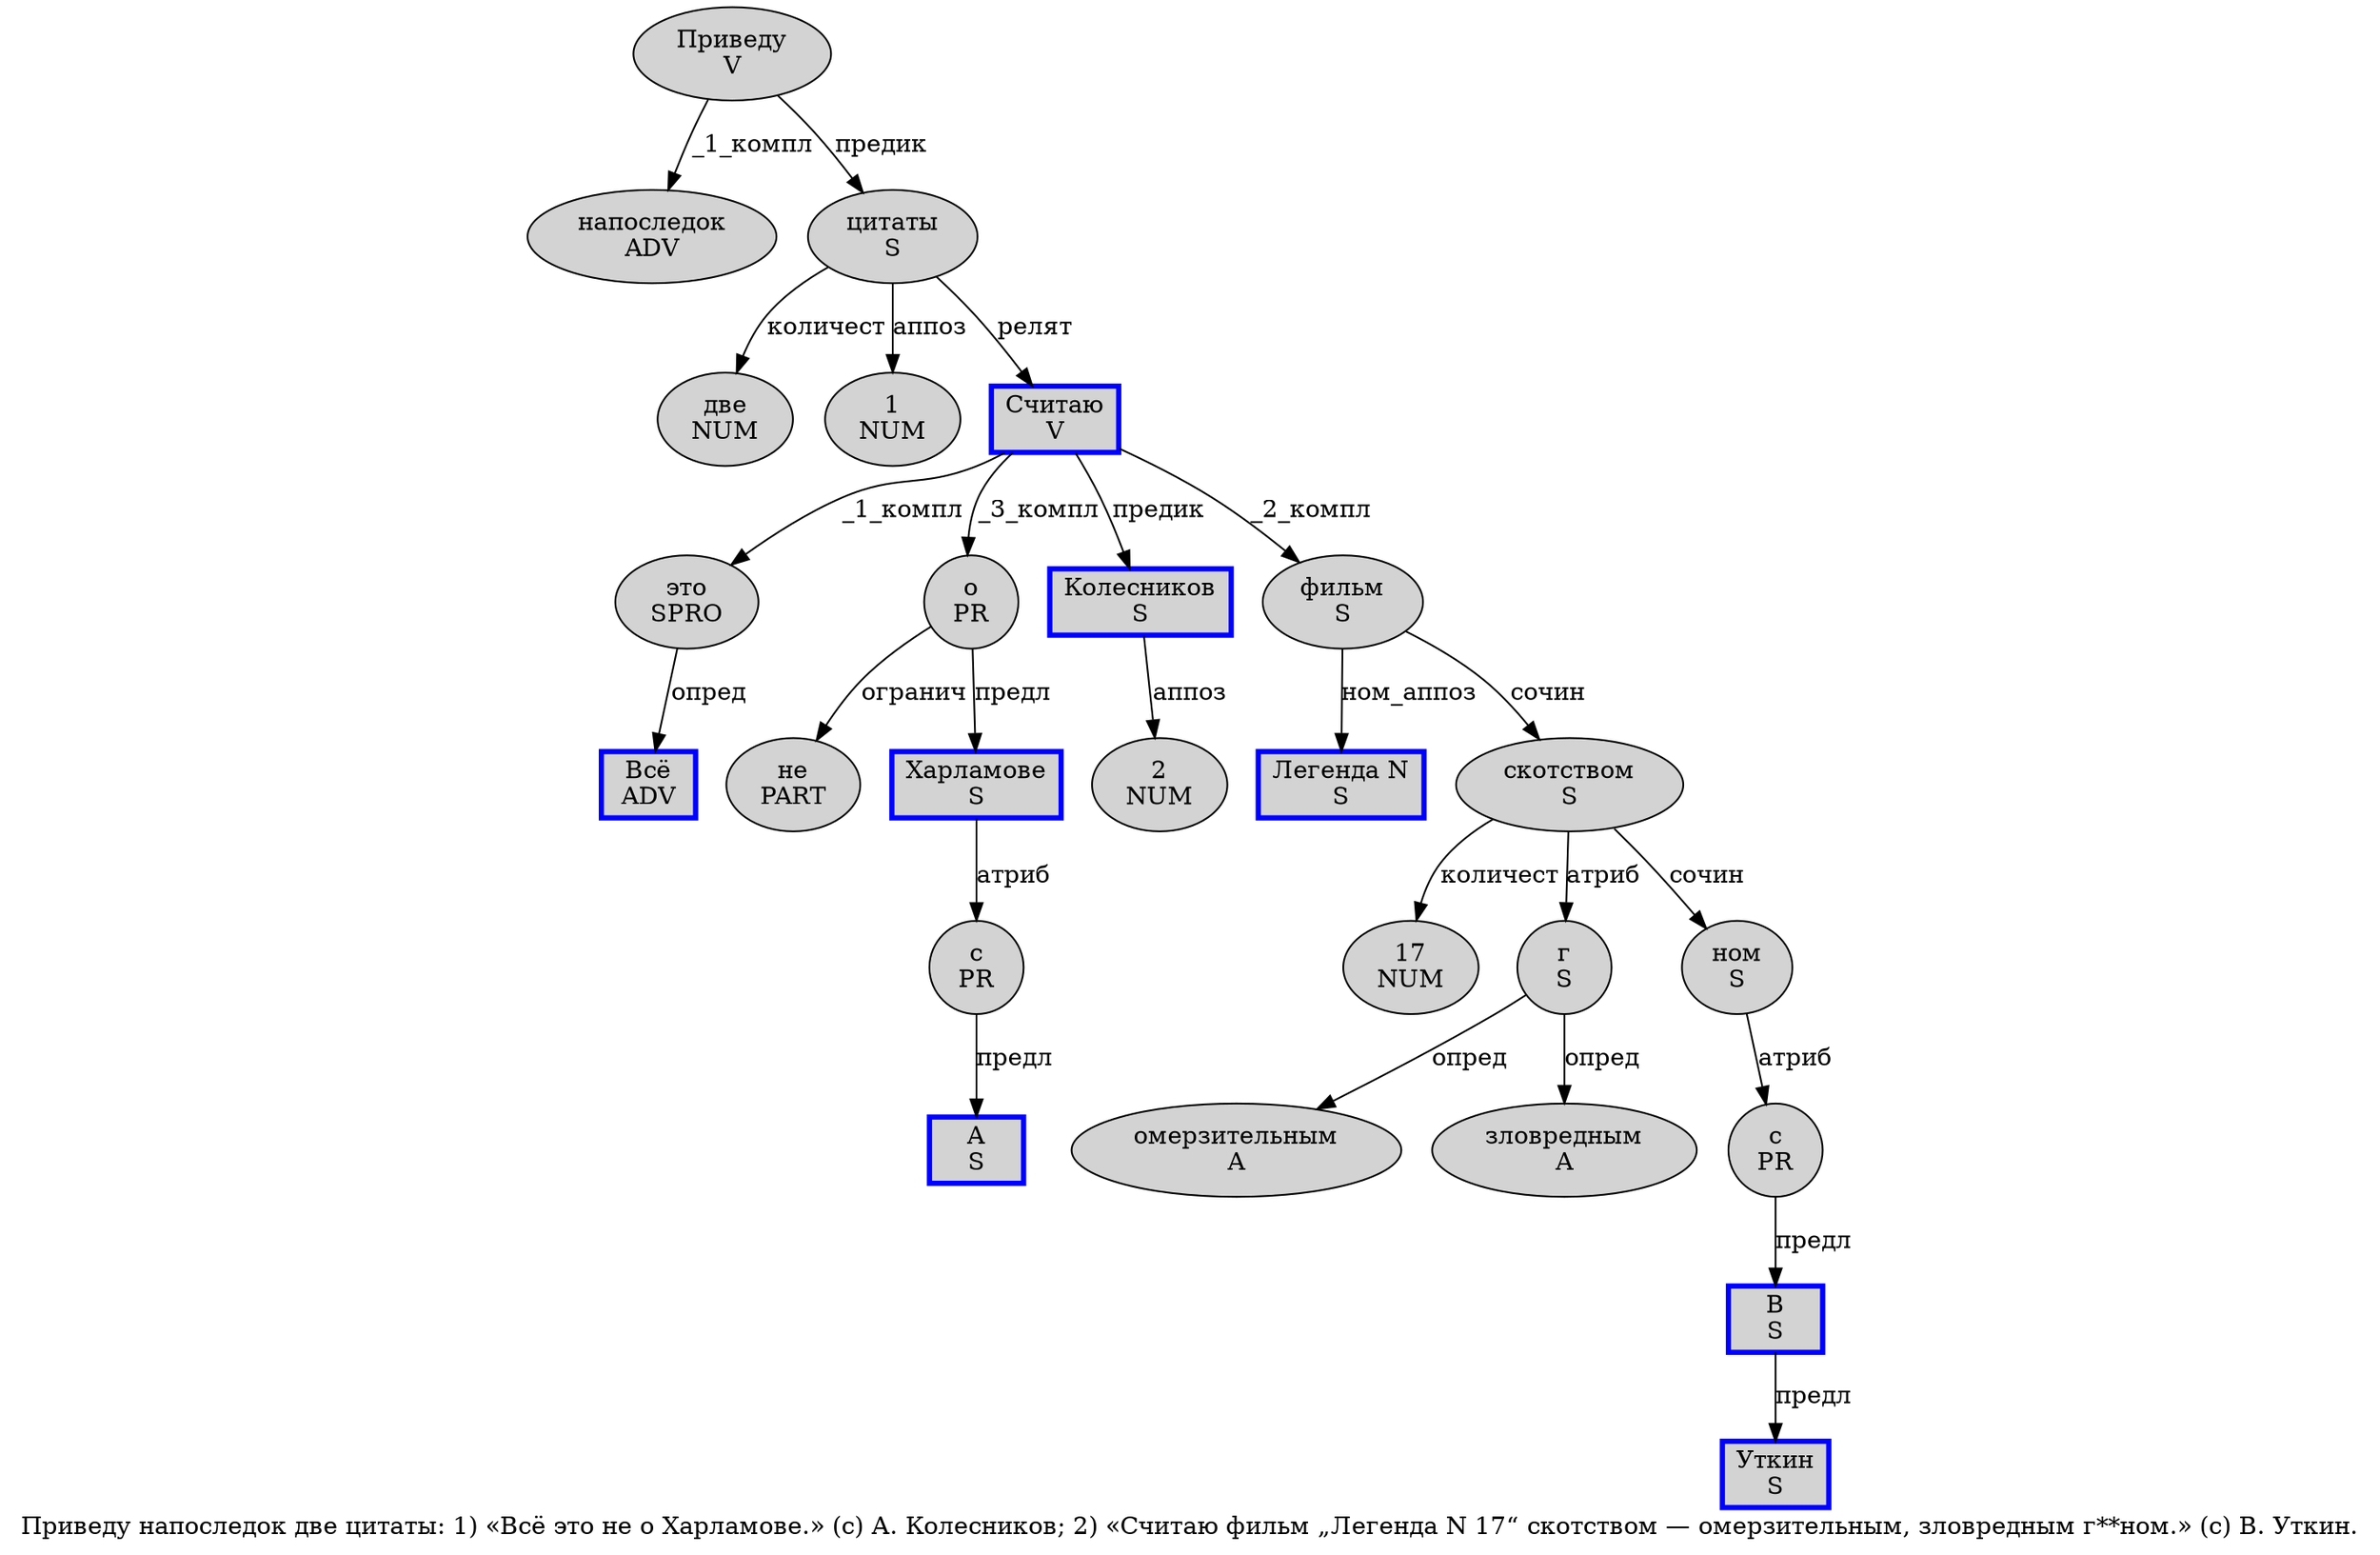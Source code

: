 digraph SENTENCE_3397 {
	graph [label="Приведу напоследок две цитаты: 1) «Всё это не о Харламове.» (с) А. Колесников; 2) «Считаю фильм „Легенда N 17“ скотством — омерзительным, зловредным г**ном.» (с) В. Уткин."]
	node [style=filled]
		0 [label="Приведу
V" color="" fillcolor=lightgray penwidth=1 shape=ellipse]
		1 [label="напоследок
ADV" color="" fillcolor=lightgray penwidth=1 shape=ellipse]
		2 [label="две
NUM" color="" fillcolor=lightgray penwidth=1 shape=ellipse]
		3 [label="цитаты
S" color="" fillcolor=lightgray penwidth=1 shape=ellipse]
		5 [label="1
NUM" color="" fillcolor=lightgray penwidth=1 shape=ellipse]
		8 [label="Всё
ADV" color=blue fillcolor=lightgray penwidth=3 shape=box]
		9 [label="это
SPRO" color="" fillcolor=lightgray penwidth=1 shape=ellipse]
		10 [label="не
PART" color="" fillcolor=lightgray penwidth=1 shape=ellipse]
		11 [label="о
PR" color="" fillcolor=lightgray penwidth=1 shape=ellipse]
		12 [label="Харламове
S" color=blue fillcolor=lightgray penwidth=3 shape=box]
		16 [label="с
PR" color="" fillcolor=lightgray penwidth=1 shape=ellipse]
		18 [label="А
S" color=blue fillcolor=lightgray penwidth=3 shape=box]
		20 [label="Колесников
S" color=blue fillcolor=lightgray penwidth=3 shape=box]
		22 [label="2
NUM" color="" fillcolor=lightgray penwidth=1 shape=ellipse]
		25 [label="Считаю
V" color=blue fillcolor=lightgray penwidth=3 shape=box]
		26 [label="фильм
S" color="" fillcolor=lightgray penwidth=1 shape=ellipse]
		28 [label="Легенда N
S" color=blue fillcolor=lightgray penwidth=3 shape=box]
		29 [label="17
NUM" color="" fillcolor=lightgray penwidth=1 shape=ellipse]
		31 [label="скотством
S" color="" fillcolor=lightgray penwidth=1 shape=ellipse]
		33 [label="омерзительным
A" color="" fillcolor=lightgray penwidth=1 shape=ellipse]
		35 [label="зловредным
A" color="" fillcolor=lightgray penwidth=1 shape=ellipse]
		36 [label="г
S" color="" fillcolor=lightgray penwidth=1 shape=ellipse]
		38 [label="ном
S" color="" fillcolor=lightgray penwidth=1 shape=ellipse]
		42 [label="с
PR" color="" fillcolor=lightgray penwidth=1 shape=ellipse]
		44 [label="В
S" color=blue fillcolor=lightgray penwidth=3 shape=box]
		46 [label="Уткин
S" color=blue fillcolor=lightgray penwidth=3 shape=box]
			0 -> 1 [label="_1_компл"]
			0 -> 3 [label="предик"]
			38 -> 42 [label="атриб"]
			16 -> 18 [label="предл"]
			20 -> 22 [label="аппоз"]
			12 -> 16 [label="атриб"]
			36 -> 33 [label="опред"]
			36 -> 35 [label="опред"]
			26 -> 28 [label="ном_аппоз"]
			26 -> 31 [label="сочин"]
			11 -> 10 [label="огранич"]
			11 -> 12 [label="предл"]
			31 -> 29 [label="количест"]
			31 -> 36 [label="атриб"]
			31 -> 38 [label="сочин"]
			3 -> 2 [label="количест"]
			3 -> 5 [label="аппоз"]
			3 -> 25 [label="релят"]
			9 -> 8 [label="опред"]
			25 -> 9 [label="_1_компл"]
			25 -> 11 [label="_3_компл"]
			25 -> 20 [label="предик"]
			25 -> 26 [label="_2_компл"]
			42 -> 44 [label="предл"]
			44 -> 46 [label="предл"]
}
